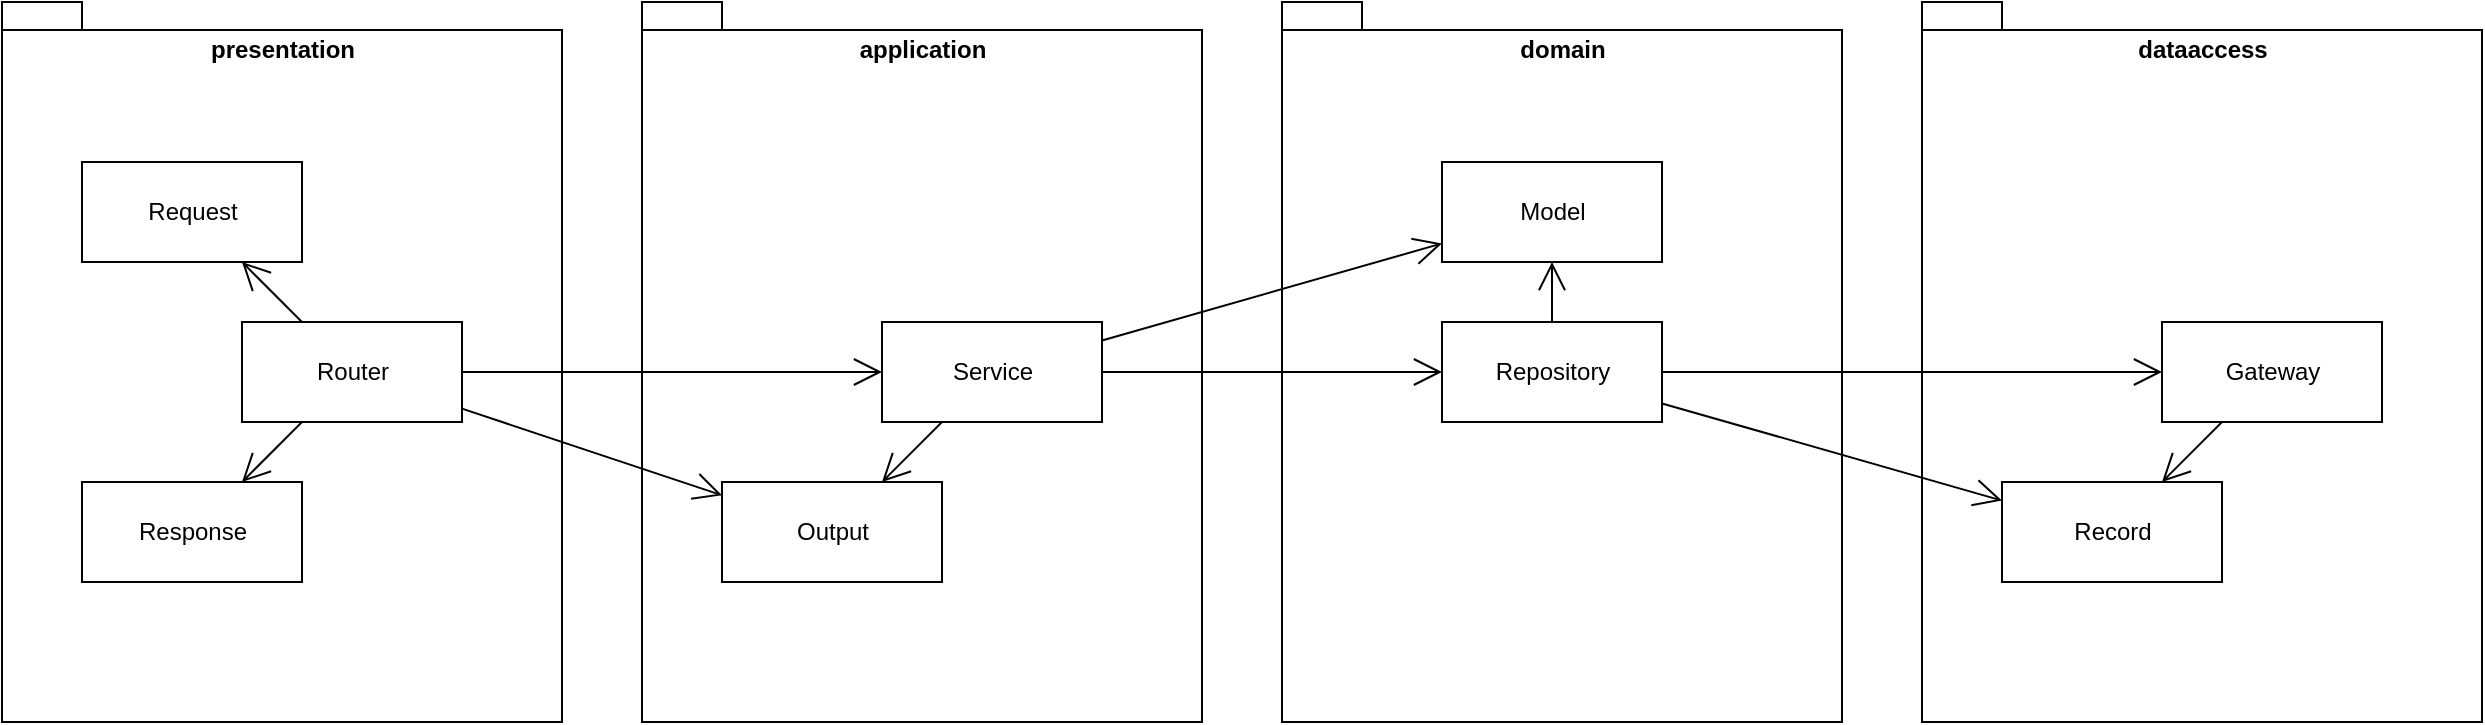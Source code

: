 <mxfile>
    <diagram id="afhy61-JGGwbrwMMAsw_" name="ページ1">
        <mxGraphModel dx="812" dy="1101" grid="1" gridSize="10" guides="1" tooltips="1" connect="1" arrows="1" fold="1" page="1" pageScale="1" pageWidth="827" pageHeight="1169" math="0" shadow="0">
            <root>
                <mxCell id="0"/>
                <mxCell id="1" parent="0"/>
                <mxCell id="20" value="domain" style="shape=folder;fontStyle=1;spacingTop=10;tabWidth=40;tabHeight=14;tabPosition=left;html=1;verticalAlign=top;fillColor=none;" parent="1" vertex="1">
                    <mxGeometry x="720" y="80" width="280" height="360" as="geometry"/>
                </mxCell>
                <mxCell id="2" value="presentation" style="shape=folder;fontStyle=1;spacingTop=10;tabWidth=40;tabHeight=14;tabPosition=left;html=1;verticalAlign=top;fillColor=none;" parent="1" vertex="1">
                    <mxGeometry x="80" y="80" width="280" height="360" as="geometry"/>
                </mxCell>
                <mxCell id="3" value="application" style="shape=folder;fontStyle=1;spacingTop=10;tabWidth=40;tabHeight=14;tabPosition=left;html=1;verticalAlign=top;fillColor=none;" parent="1" vertex="1">
                    <mxGeometry x="400" y="80" width="280" height="360" as="geometry"/>
                </mxCell>
                <mxCell id="4" value="dataaccess" style="shape=folder;fontStyle=1;spacingTop=10;tabWidth=40;tabHeight=14;tabPosition=left;html=1;verticalAlign=top;fillColor=none;" parent="1" vertex="1">
                    <mxGeometry x="1040" y="80" width="280" height="360" as="geometry"/>
                </mxCell>
                <mxCell id="5" value="Router" style="html=1;" parent="1" vertex="1">
                    <mxGeometry x="200" y="240" width="110" height="50" as="geometry"/>
                </mxCell>
                <mxCell id="6" value="Request" style="html=1;" parent="1" vertex="1">
                    <mxGeometry x="120" y="160" width="110" height="50" as="geometry"/>
                </mxCell>
                <mxCell id="7" value="Response" style="html=1;" parent="1" vertex="1">
                    <mxGeometry x="120" y="320" width="110" height="50" as="geometry"/>
                </mxCell>
                <mxCell id="8" value="Service" style="html=1;" parent="1" vertex="1">
                    <mxGeometry x="520" y="240" width="110" height="50" as="geometry"/>
                </mxCell>
                <mxCell id="9" value="Output" style="html=1;" parent="1" vertex="1">
                    <mxGeometry x="440" y="320" width="110" height="50" as="geometry"/>
                </mxCell>
                <mxCell id="10" value="Gateway" style="html=1;" parent="1" vertex="1">
                    <mxGeometry x="1160" y="240" width="110" height="50" as="geometry"/>
                </mxCell>
                <mxCell id="11" value="Record" style="html=1;" parent="1" vertex="1">
                    <mxGeometry x="1080" y="320" width="110" height="50" as="geometry"/>
                </mxCell>
                <mxCell id="12" value="" style="endArrow=open;endFill=1;endSize=12;html=1;" parent="1" source="5" target="6" edge="1">
                    <mxGeometry width="160" relative="1" as="geometry">
                        <mxPoint x="420" y="340" as="sourcePoint"/>
                        <mxPoint x="580" y="340" as="targetPoint"/>
                    </mxGeometry>
                </mxCell>
                <mxCell id="13" value="" style="endArrow=open;endFill=1;endSize=12;html=1;" parent="1" source="5" target="7" edge="1">
                    <mxGeometry width="160" relative="1" as="geometry">
                        <mxPoint x="225.556" y="260" as="sourcePoint"/>
                        <mxPoint x="194.444" y="220" as="targetPoint"/>
                    </mxGeometry>
                </mxCell>
                <mxCell id="14" value="" style="endArrow=open;endFill=1;endSize=12;html=1;" parent="1" source="5" target="8" edge="1">
                    <mxGeometry width="160" relative="1" as="geometry">
                        <mxPoint x="226.818" y="310" as="sourcePoint"/>
                        <mxPoint x="183.182" y="370" as="targetPoint"/>
                    </mxGeometry>
                </mxCell>
                <mxCell id="15" value="" style="endArrow=open;endFill=1;endSize=12;html=1;" parent="1" source="5" target="9" edge="1">
                    <mxGeometry width="160" relative="1" as="geometry">
                        <mxPoint x="300" y="283.382" as="sourcePoint"/>
                        <mxPoint x="530" y="276.618" as="targetPoint"/>
                    </mxGeometry>
                </mxCell>
                <mxCell id="16" value="" style="endArrow=open;endFill=1;endSize=12;html=1;" parent="1" source="8" target="9" edge="1">
                    <mxGeometry width="160" relative="1" as="geometry">
                        <mxPoint x="300" y="307.917" as="sourcePoint"/>
                        <mxPoint x="430" y="362.083" as="targetPoint"/>
                    </mxGeometry>
                </mxCell>
                <mxCell id="17" value="" style="endArrow=open;endFill=1;endSize=12;html=1;" parent="1" source="23" target="11" edge="1">
                    <mxGeometry width="160" relative="1" as="geometry">
                        <mxPoint x="562.273" y="300" as="sourcePoint"/>
                        <mxPoint x="507.727" y="360" as="targetPoint"/>
                    </mxGeometry>
                </mxCell>
                <mxCell id="18" value="" style="endArrow=open;endFill=1;endSize=12;html=1;" parent="1" source="8" target="23" edge="1">
                    <mxGeometry width="160" relative="1" as="geometry">
                        <mxPoint x="640" y="297.407" as="sourcePoint"/>
                        <mxPoint x="800" y="362.593" as="targetPoint"/>
                    </mxGeometry>
                </mxCell>
                <mxCell id="19" value="" style="endArrow=open;endFill=1;endSize=12;html=1;" parent="1" source="10" target="11" edge="1">
                    <mxGeometry width="160" relative="1" as="geometry">
                        <mxPoint x="640" y="275" as="sourcePoint"/>
                        <mxPoint x="900" y="275" as="targetPoint"/>
                    </mxGeometry>
                </mxCell>
                <mxCell id="21" value="Model" style="html=1;" parent="1" vertex="1">
                    <mxGeometry x="800" y="160" width="110" height="50" as="geometry"/>
                </mxCell>
                <mxCell id="22" value="" style="endArrow=open;endFill=1;endSize=12;html=1;" parent="1" source="8" target="21" edge="1">
                    <mxGeometry width="160" relative="1" as="geometry">
                        <mxPoint x="640" y="282.857" as="sourcePoint"/>
                        <mxPoint x="1090" y="347.143" as="targetPoint"/>
                    </mxGeometry>
                </mxCell>
                <mxCell id="23" value="Repository" style="html=1;" parent="1" vertex="1">
                    <mxGeometry x="800" y="240" width="110" height="50" as="geometry"/>
                </mxCell>
                <mxCell id="24" value="" style="endArrow=open;endFill=1;endSize=12;html=1;" parent="1" source="23" target="10" edge="1">
                    <mxGeometry width="160" relative="1" as="geometry">
                        <mxPoint x="920" y="290.714" as="sourcePoint"/>
                        <mxPoint x="1090" y="339.286" as="targetPoint"/>
                    </mxGeometry>
                </mxCell>
                <mxCell id="25" value="" style="endArrow=open;endFill=1;endSize=12;html=1;" parent="1" source="23" target="21" edge="1">
                    <mxGeometry width="160" relative="1" as="geometry">
                        <mxPoint x="920" y="290.714" as="sourcePoint"/>
                        <mxPoint x="1090" y="339.286" as="targetPoint"/>
                    </mxGeometry>
                </mxCell>
            </root>
        </mxGraphModel>
    </diagram>
</mxfile>